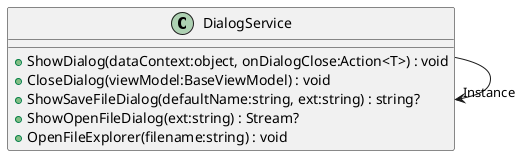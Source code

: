 @startuml
class DialogService {
    + ShowDialog(dataContext:object, onDialogClose:Action<T>) : void
    + CloseDialog(viewModel:BaseViewModel) : void
    + ShowSaveFileDialog(defaultName:string, ext:string) : string?
    + ShowOpenFileDialog(ext:string) : Stream?
    + OpenFileExplorer(filename:string) : void
}
DialogService --> "Instance" DialogService
@enduml
